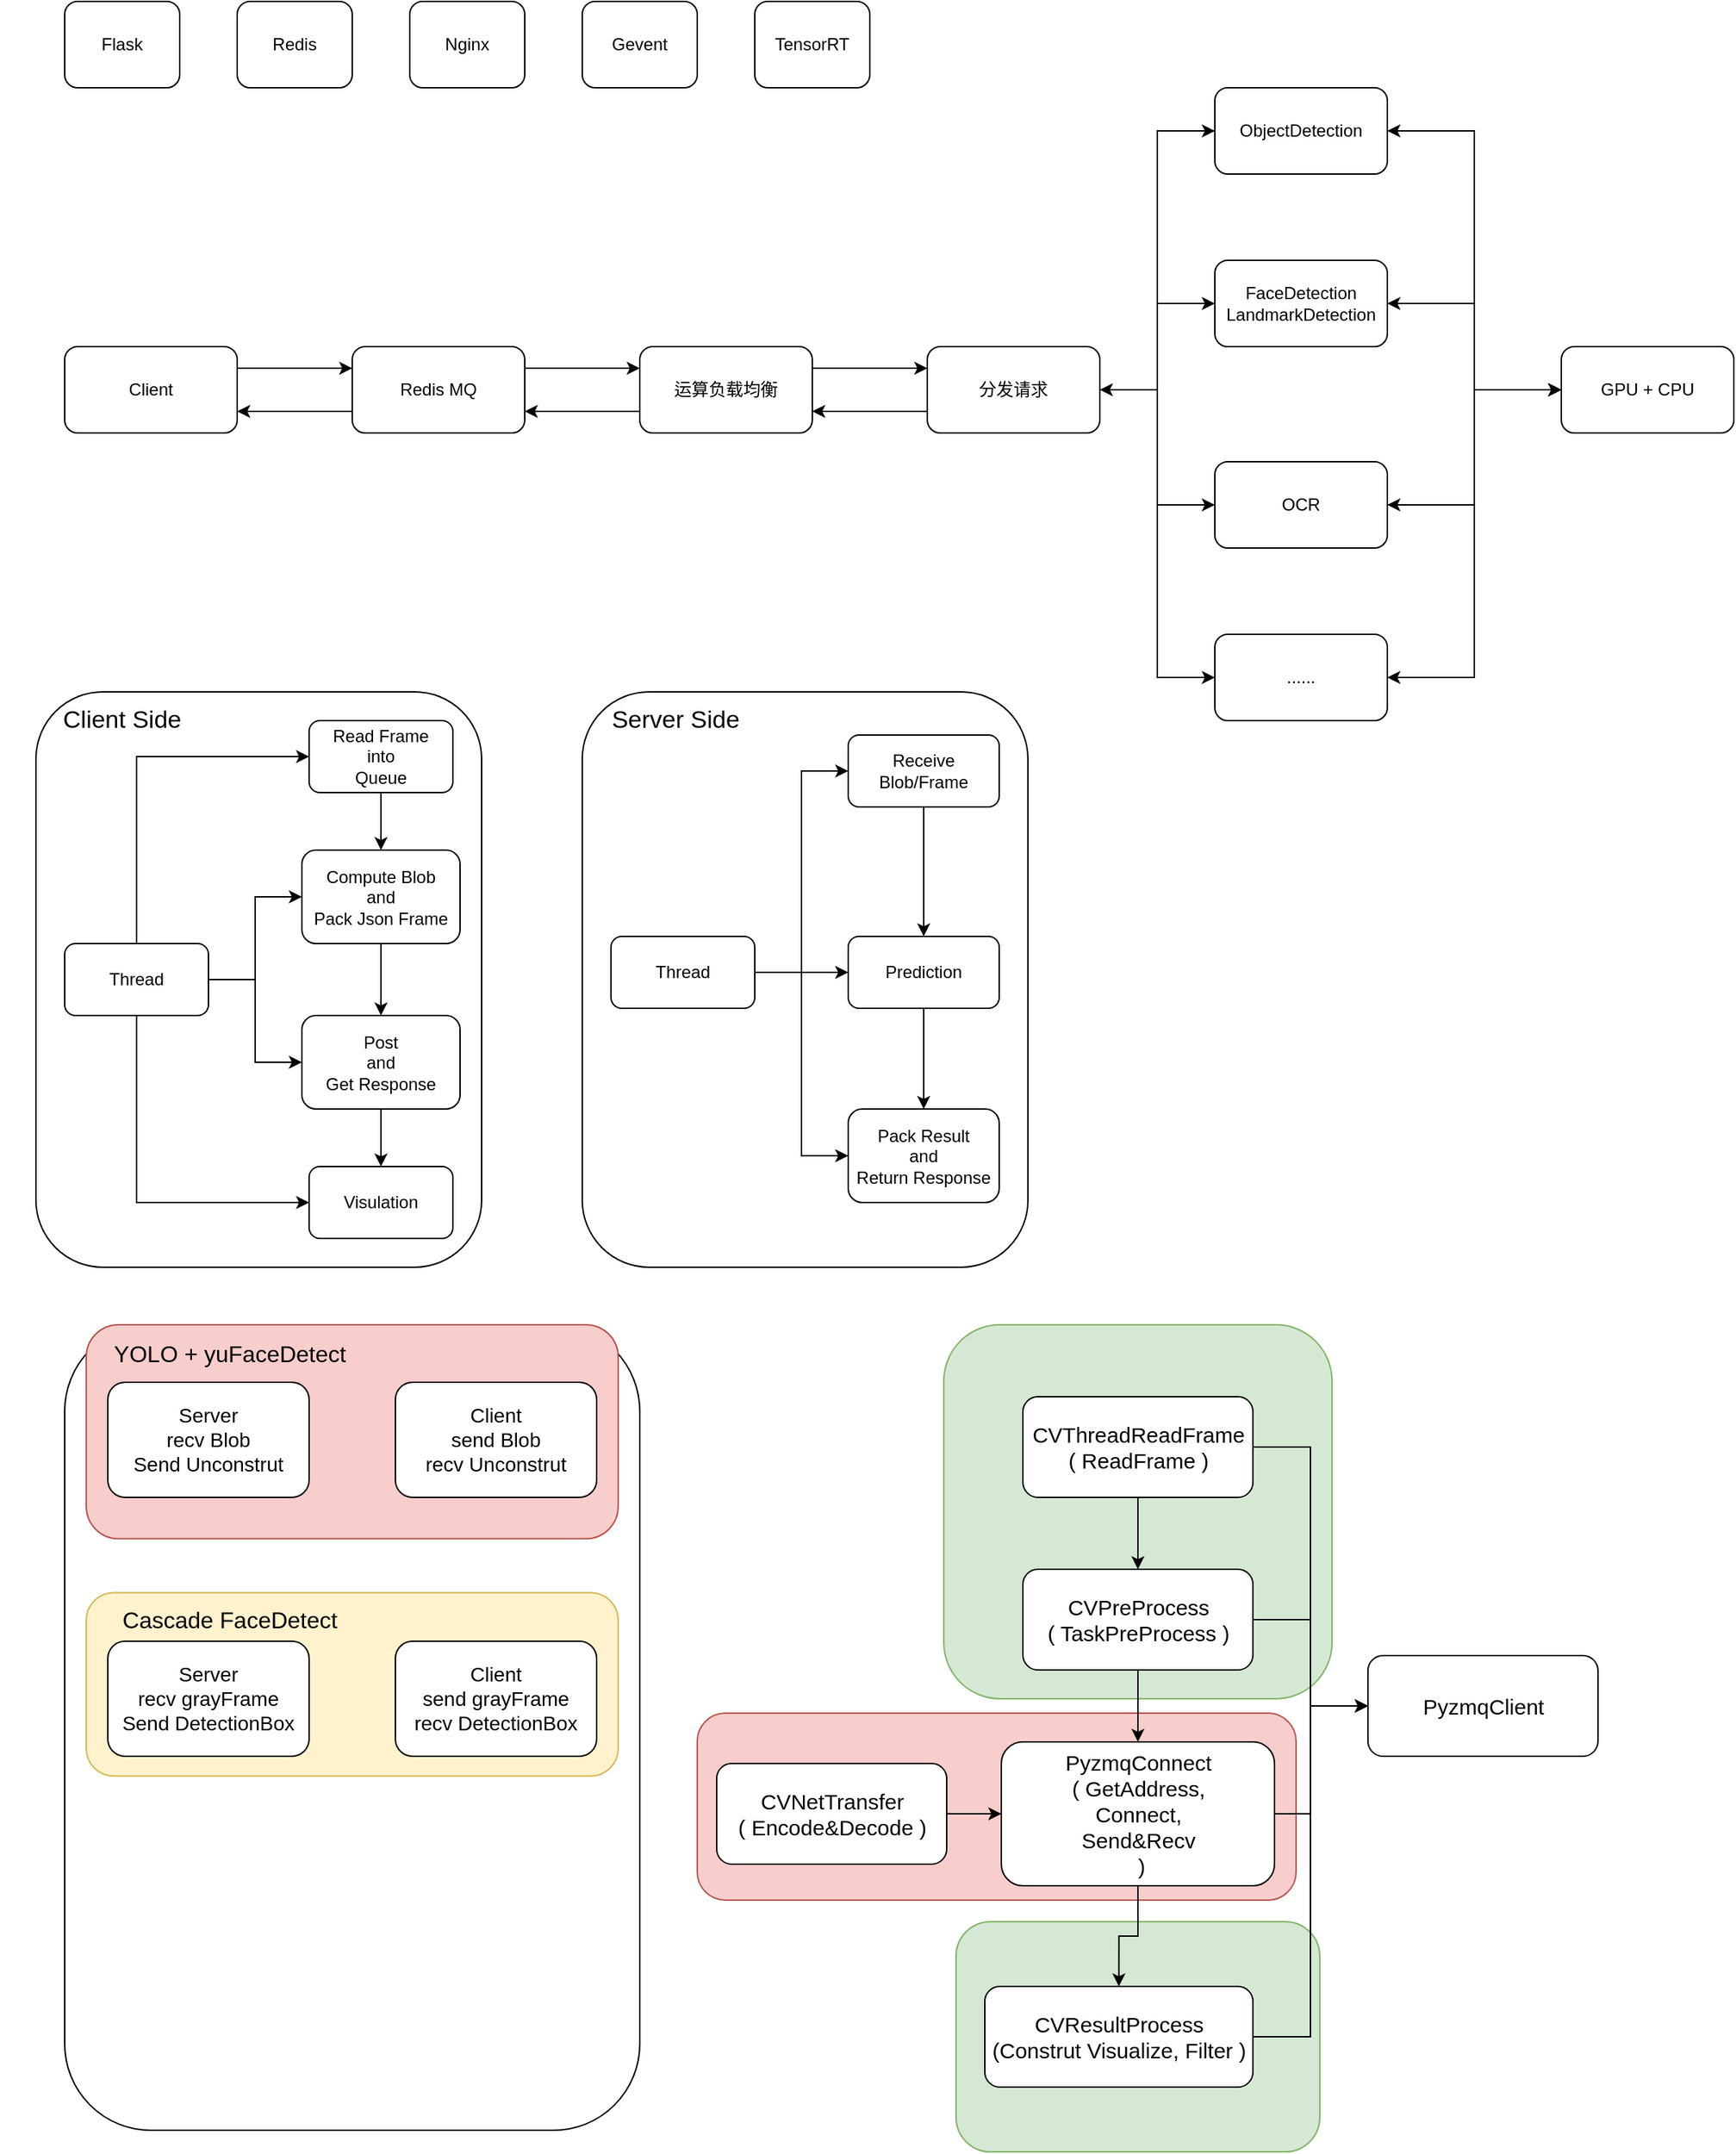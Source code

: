 <mxfile version="14.1.8" type="github">
  <diagram id="7dhG77_Q10vjQAKvfWMw" name="Page-1">
    <mxGraphModel dx="734" dy="479" grid="1" gridSize="10" guides="1" tooltips="1" connect="1" arrows="1" fold="1" page="1" pageScale="1" pageWidth="827" pageHeight="1169" math="0" shadow="0">
      <root>
        <mxCell id="0" />
        <mxCell id="1" parent="0" />
        <mxCell id="kNMitA74HekCaNC5wL4F-1" value="" style="rounded=1;whiteSpace=wrap;html=1;" parent="1" vertex="1">
          <mxGeometry x="80" y="960" width="400" height="560" as="geometry" />
        </mxCell>
        <mxCell id="MtR0q6EYVEY2UFpirdCm-37" value="" style="rounded=1;whiteSpace=wrap;html=1;fillColor=#fff2cc;strokeColor=#d6b656;" parent="1" vertex="1">
          <mxGeometry x="95" y="1146.25" width="370" height="127.5" as="geometry" />
        </mxCell>
        <mxCell id="MtR0q6EYVEY2UFpirdCm-36" value="" style="rounded=1;whiteSpace=wrap;html=1;fillColor=#f8cecc;strokeColor=#b85450;" parent="1" vertex="1">
          <mxGeometry x="95" y="960" width="370" height="148.75" as="geometry" />
        </mxCell>
        <mxCell id="MtR0q6EYVEY2UFpirdCm-35" value="" style="rounded=1;whiteSpace=wrap;html=1;fillColor=#f8cecc;strokeColor=#b85450;" parent="1" vertex="1">
          <mxGeometry x="320" y="1000" width="120" height="60" as="geometry" />
        </mxCell>
        <mxCell id="MtR0q6EYVEY2UFpirdCm-31" value="" style="rounded=1;whiteSpace=wrap;html=1;fillColor=#f8cecc;strokeColor=#b85450;" parent="1" vertex="1">
          <mxGeometry x="520" y="1230" width="416.5" height="130" as="geometry" />
        </mxCell>
        <mxCell id="MtR0q6EYVEY2UFpirdCm-30" value="" style="rounded=1;whiteSpace=wrap;html=1;fillColor=#d5e8d4;strokeColor=#82b366;" parent="1" vertex="1">
          <mxGeometry x="700" y="1375" width="253" height="160" as="geometry" />
        </mxCell>
        <mxCell id="WyiyPVkX2-RSNoQSLLox-2" style="edgeStyle=orthogonalEdgeStyle;rounded=0;orthogonalLoop=1;jettySize=auto;html=1;exitX=1;exitY=0.25;exitDx=0;exitDy=0;entryX=0;entryY=0.25;entryDx=0;entryDy=0;" parent="1" source="9NKGEl0jnILZwDAVQmjc-1" target="9NKGEl0jnILZwDAVQmjc-3" edge="1">
          <mxGeometry relative="1" as="geometry" />
        </mxCell>
        <mxCell id="9NKGEl0jnILZwDAVQmjc-1" value="Client" style="rounded=1;whiteSpace=wrap;html=1;" parent="1" vertex="1">
          <mxGeometry x="80" y="280" width="120" height="60" as="geometry" />
        </mxCell>
        <mxCell id="i9eNnEVXPlJ7ctMdqRhR-3" style="edgeStyle=orthogonalEdgeStyle;rounded=0;orthogonalLoop=1;jettySize=auto;html=1;exitX=0;exitY=0.75;exitDx=0;exitDy=0;entryX=1;entryY=0.75;entryDx=0;entryDy=0;" parent="1" source="9NKGEl0jnILZwDAVQmjc-3" target="9NKGEl0jnILZwDAVQmjc-1" edge="1">
          <mxGeometry relative="1" as="geometry" />
        </mxCell>
        <mxCell id="i9eNnEVXPlJ7ctMdqRhR-4" style="edgeStyle=orthogonalEdgeStyle;rounded=0;orthogonalLoop=1;jettySize=auto;html=1;exitX=1;exitY=0.25;exitDx=0;exitDy=0;entryX=0;entryY=0.25;entryDx=0;entryDy=0;" parent="1" source="9NKGEl0jnILZwDAVQmjc-3" target="i9eNnEVXPlJ7ctMdqRhR-1" edge="1">
          <mxGeometry relative="1" as="geometry" />
        </mxCell>
        <mxCell id="9NKGEl0jnILZwDAVQmjc-3" value="Redis MQ" style="rounded=1;whiteSpace=wrap;html=1;" parent="1" vertex="1">
          <mxGeometry x="280" y="280" width="120" height="60" as="geometry" />
        </mxCell>
        <mxCell id="i9eNnEVXPlJ7ctMdqRhR-5" style="edgeStyle=orthogonalEdgeStyle;rounded=0;orthogonalLoop=1;jettySize=auto;html=1;exitX=0;exitY=0.75;exitDx=0;exitDy=0;entryX=1;entryY=0.75;entryDx=0;entryDy=0;" parent="1" source="i9eNnEVXPlJ7ctMdqRhR-1" target="9NKGEl0jnILZwDAVQmjc-3" edge="1">
          <mxGeometry relative="1" as="geometry" />
        </mxCell>
        <mxCell id="Oo6SzhEoN0E3CcnQ-WtD-2" style="edgeStyle=orthogonalEdgeStyle;rounded=0;orthogonalLoop=1;jettySize=auto;html=1;exitX=1;exitY=0.25;exitDx=0;exitDy=0;entryX=0;entryY=0.25;entryDx=0;entryDy=0;" parent="1" source="i9eNnEVXPlJ7ctMdqRhR-1" target="Oo6SzhEoN0E3CcnQ-WtD-1" edge="1">
          <mxGeometry relative="1" as="geometry" />
        </mxCell>
        <mxCell id="i9eNnEVXPlJ7ctMdqRhR-1" value="运算负载均衡" style="rounded=1;whiteSpace=wrap;html=1;" parent="1" vertex="1">
          <mxGeometry x="480" y="280" width="120" height="60" as="geometry" />
        </mxCell>
        <mxCell id="Oo6SzhEoN0E3CcnQ-WtD-21" style="edgeStyle=orthogonalEdgeStyle;rounded=0;orthogonalLoop=1;jettySize=auto;html=1;entryX=1;entryY=0.5;entryDx=0;entryDy=0;" parent="1" source="i9eNnEVXPlJ7ctMdqRhR-6" target="Oo6SzhEoN0E3CcnQ-WtD-4" edge="1">
          <mxGeometry relative="1" as="geometry" />
        </mxCell>
        <mxCell id="Oo6SzhEoN0E3CcnQ-WtD-22" style="edgeStyle=orthogonalEdgeStyle;rounded=0;orthogonalLoop=1;jettySize=auto;html=1;entryX=1;entryY=0.5;entryDx=0;entryDy=0;" parent="1" source="i9eNnEVXPlJ7ctMdqRhR-6" target="Oo6SzhEoN0E3CcnQ-WtD-5" edge="1">
          <mxGeometry relative="1" as="geometry" />
        </mxCell>
        <mxCell id="Oo6SzhEoN0E3CcnQ-WtD-23" style="edgeStyle=orthogonalEdgeStyle;rounded=0;orthogonalLoop=1;jettySize=auto;html=1;entryX=1;entryY=0.5;entryDx=0;entryDy=0;" parent="1" source="i9eNnEVXPlJ7ctMdqRhR-6" target="Oo6SzhEoN0E3CcnQ-WtD-6" edge="1">
          <mxGeometry relative="1" as="geometry" />
        </mxCell>
        <mxCell id="Oo6SzhEoN0E3CcnQ-WtD-24" style="edgeStyle=orthogonalEdgeStyle;rounded=0;orthogonalLoop=1;jettySize=auto;html=1;entryX=1;entryY=0.5;entryDx=0;entryDy=0;" parent="1" source="i9eNnEVXPlJ7ctMdqRhR-6" target="Oo6SzhEoN0E3CcnQ-WtD-7" edge="1">
          <mxGeometry relative="1" as="geometry" />
        </mxCell>
        <mxCell id="i9eNnEVXPlJ7ctMdqRhR-6" value="GPU + CPU" style="rounded=1;whiteSpace=wrap;html=1;" parent="1" vertex="1">
          <mxGeometry x="1121" y="280" width="120" height="60" as="geometry" />
        </mxCell>
        <mxCell id="1QFQKJrHIQteWZRxJTOW-2" value="Flask" style="rounded=1;whiteSpace=wrap;html=1;" parent="1" vertex="1">
          <mxGeometry x="80" y="40" width="80" height="60" as="geometry" />
        </mxCell>
        <mxCell id="1QFQKJrHIQteWZRxJTOW-7" value="Redis" style="rounded=1;whiteSpace=wrap;html=1;" parent="1" vertex="1">
          <mxGeometry x="200" y="40" width="80" height="60" as="geometry" />
        </mxCell>
        <mxCell id="1QFQKJrHIQteWZRxJTOW-8" value="Nginx" style="rounded=1;whiteSpace=wrap;html=1;" parent="1" vertex="1">
          <mxGeometry x="320" y="40" width="80" height="60" as="geometry" />
        </mxCell>
        <mxCell id="1QFQKJrHIQteWZRxJTOW-9" value="Gevent" style="rounded=1;whiteSpace=wrap;html=1;" parent="1" vertex="1">
          <mxGeometry x="440" y="40" width="80" height="60" as="geometry" />
        </mxCell>
        <mxCell id="Oo6SzhEoN0E3CcnQ-WtD-3" style="edgeStyle=orthogonalEdgeStyle;rounded=0;orthogonalLoop=1;jettySize=auto;html=1;exitX=0;exitY=0.75;exitDx=0;exitDy=0;entryX=1;entryY=0.75;entryDx=0;entryDy=0;" parent="1" source="Oo6SzhEoN0E3CcnQ-WtD-1" target="i9eNnEVXPlJ7ctMdqRhR-1" edge="1">
          <mxGeometry relative="1" as="geometry" />
        </mxCell>
        <mxCell id="Oo6SzhEoN0E3CcnQ-WtD-16" style="edgeStyle=orthogonalEdgeStyle;rounded=0;orthogonalLoop=1;jettySize=auto;html=1;entryX=0;entryY=0.5;entryDx=0;entryDy=0;" parent="1" source="Oo6SzhEoN0E3CcnQ-WtD-1" target="Oo6SzhEoN0E3CcnQ-WtD-4" edge="1">
          <mxGeometry relative="1" as="geometry" />
        </mxCell>
        <mxCell id="Oo6SzhEoN0E3CcnQ-WtD-17" style="edgeStyle=orthogonalEdgeStyle;rounded=0;orthogonalLoop=1;jettySize=auto;html=1;entryX=0;entryY=0.5;entryDx=0;entryDy=0;" parent="1" source="Oo6SzhEoN0E3CcnQ-WtD-1" target="Oo6SzhEoN0E3CcnQ-WtD-5" edge="1">
          <mxGeometry relative="1" as="geometry" />
        </mxCell>
        <mxCell id="Oo6SzhEoN0E3CcnQ-WtD-18" style="edgeStyle=orthogonalEdgeStyle;rounded=0;orthogonalLoop=1;jettySize=auto;html=1;entryX=0;entryY=0.5;entryDx=0;entryDy=0;" parent="1" source="Oo6SzhEoN0E3CcnQ-WtD-1" target="Oo6SzhEoN0E3CcnQ-WtD-6" edge="1">
          <mxGeometry relative="1" as="geometry" />
        </mxCell>
        <mxCell id="Oo6SzhEoN0E3CcnQ-WtD-19" style="edgeStyle=orthogonalEdgeStyle;rounded=0;orthogonalLoop=1;jettySize=auto;html=1;entryX=0;entryY=0.5;entryDx=0;entryDy=0;" parent="1" source="Oo6SzhEoN0E3CcnQ-WtD-1" target="Oo6SzhEoN0E3CcnQ-WtD-7" edge="1">
          <mxGeometry relative="1" as="geometry" />
        </mxCell>
        <mxCell id="Oo6SzhEoN0E3CcnQ-WtD-1" value="分发请求" style="rounded=1;whiteSpace=wrap;html=1;" parent="1" vertex="1">
          <mxGeometry x="680" y="280" width="120" height="60" as="geometry" />
        </mxCell>
        <mxCell id="Oo6SzhEoN0E3CcnQ-WtD-12" style="edgeStyle=orthogonalEdgeStyle;rounded=0;orthogonalLoop=1;jettySize=auto;html=1;entryX=0;entryY=0.5;entryDx=0;entryDy=0;" parent="1" source="Oo6SzhEoN0E3CcnQ-WtD-4" target="i9eNnEVXPlJ7ctMdqRhR-6" edge="1">
          <mxGeometry relative="1" as="geometry" />
        </mxCell>
        <mxCell id="Oo6SzhEoN0E3CcnQ-WtD-20" style="edgeStyle=orthogonalEdgeStyle;rounded=0;orthogonalLoop=1;jettySize=auto;html=1;entryX=1;entryY=0.5;entryDx=0;entryDy=0;" parent="1" source="Oo6SzhEoN0E3CcnQ-WtD-4" target="Oo6SzhEoN0E3CcnQ-WtD-1" edge="1">
          <mxGeometry relative="1" as="geometry" />
        </mxCell>
        <mxCell id="Oo6SzhEoN0E3CcnQ-WtD-4" value="ObjectDetection" style="rounded=1;whiteSpace=wrap;html=1;" parent="1" vertex="1">
          <mxGeometry x="880" y="100" width="120" height="60" as="geometry" />
        </mxCell>
        <mxCell id="Oo6SzhEoN0E3CcnQ-WtD-13" style="edgeStyle=orthogonalEdgeStyle;rounded=0;orthogonalLoop=1;jettySize=auto;html=1;" parent="1" source="Oo6SzhEoN0E3CcnQ-WtD-5" target="i9eNnEVXPlJ7ctMdqRhR-6" edge="1">
          <mxGeometry relative="1" as="geometry" />
        </mxCell>
        <mxCell id="Oo6SzhEoN0E3CcnQ-WtD-5" value="FaceDetection&lt;br&gt;LandmarkDetection" style="rounded=1;whiteSpace=wrap;html=1;" parent="1" vertex="1">
          <mxGeometry x="880" y="220" width="120" height="60" as="geometry" />
        </mxCell>
        <mxCell id="Oo6SzhEoN0E3CcnQ-WtD-14" style="edgeStyle=orthogonalEdgeStyle;rounded=0;orthogonalLoop=1;jettySize=auto;html=1;entryX=0;entryY=0.5;entryDx=0;entryDy=0;" parent="1" source="Oo6SzhEoN0E3CcnQ-WtD-6" target="i9eNnEVXPlJ7ctMdqRhR-6" edge="1">
          <mxGeometry relative="1" as="geometry" />
        </mxCell>
        <mxCell id="Oo6SzhEoN0E3CcnQ-WtD-6" value="OCR" style="rounded=1;whiteSpace=wrap;html=1;" parent="1" vertex="1">
          <mxGeometry x="880" y="360" width="120" height="60" as="geometry" />
        </mxCell>
        <mxCell id="Oo6SzhEoN0E3CcnQ-WtD-15" style="edgeStyle=orthogonalEdgeStyle;rounded=0;orthogonalLoop=1;jettySize=auto;html=1;entryX=0;entryY=0.5;entryDx=0;entryDy=0;" parent="1" source="Oo6SzhEoN0E3CcnQ-WtD-7" target="i9eNnEVXPlJ7ctMdqRhR-6" edge="1">
          <mxGeometry relative="1" as="geometry" />
        </mxCell>
        <mxCell id="Oo6SzhEoN0E3CcnQ-WtD-7" value="......" style="rounded=1;whiteSpace=wrap;html=1;" parent="1" vertex="1">
          <mxGeometry x="880" y="480" width="120" height="60" as="geometry" />
        </mxCell>
        <mxCell id="Oo6SzhEoN0E3CcnQ-WtD-10" value="TensorRT" style="rounded=1;whiteSpace=wrap;html=1;" parent="1" vertex="1">
          <mxGeometry x="560" y="40" width="80" height="60" as="geometry" />
        </mxCell>
        <mxCell id="kNVmFIi3BoLwCQZXjS9n-1" value="" style="rounded=1;whiteSpace=wrap;html=1;" parent="1" vertex="1">
          <mxGeometry x="60" y="520" width="310" height="400" as="geometry" />
        </mxCell>
        <mxCell id="kNVmFIi3BoLwCQZXjS9n-4" value="&lt;font style=&quot;font-size: 17px&quot;&gt;Client Side&lt;br&gt;&lt;/font&gt;" style="text;html=1;strokeColor=none;fillColor=none;align=center;verticalAlign=middle;whiteSpace=wrap;rounded=0;" parent="1" vertex="1">
          <mxGeometry x="35" y="520" width="170" height="40" as="geometry" />
        </mxCell>
        <mxCell id="kNVmFIi3BoLwCQZXjS9n-15" style="edgeStyle=orthogonalEdgeStyle;rounded=0;orthogonalLoop=1;jettySize=auto;html=1;entryX=0;entryY=0.5;entryDx=0;entryDy=0;" parent="1" source="kNVmFIi3BoLwCQZXjS9n-6" target="kNVmFIi3BoLwCQZXjS9n-12" edge="1">
          <mxGeometry relative="1" as="geometry">
            <Array as="points">
              <mxPoint x="130" y="565" />
            </Array>
          </mxGeometry>
        </mxCell>
        <mxCell id="kNVmFIi3BoLwCQZXjS9n-23" style="edgeStyle=orthogonalEdgeStyle;rounded=0;orthogonalLoop=1;jettySize=auto;html=1;entryX=0;entryY=0.5;entryDx=0;entryDy=0;" parent="1" source="kNVmFIi3BoLwCQZXjS9n-6" target="kNVmFIi3BoLwCQZXjS9n-22" edge="1">
          <mxGeometry relative="1" as="geometry">
            <Array as="points">
              <mxPoint x="130" y="875" />
            </Array>
          </mxGeometry>
        </mxCell>
        <mxCell id="kNVmFIi3BoLwCQZXjS9n-26" style="edgeStyle=orthogonalEdgeStyle;rounded=0;orthogonalLoop=1;jettySize=auto;html=1;entryX=0;entryY=0.5;entryDx=0;entryDy=0;" parent="1" source="kNVmFIi3BoLwCQZXjS9n-6" target="kNVmFIi3BoLwCQZXjS9n-13" edge="1">
          <mxGeometry relative="1" as="geometry" />
        </mxCell>
        <mxCell id="kNVmFIi3BoLwCQZXjS9n-29" style="edgeStyle=orthogonalEdgeStyle;rounded=0;orthogonalLoop=1;jettySize=auto;html=1;entryX=0;entryY=0.5;entryDx=0;entryDy=0;" parent="1" source="kNVmFIi3BoLwCQZXjS9n-6" target="kNVmFIi3BoLwCQZXjS9n-28" edge="1">
          <mxGeometry relative="1" as="geometry" />
        </mxCell>
        <mxCell id="kNVmFIi3BoLwCQZXjS9n-6" value="Thread" style="rounded=1;whiteSpace=wrap;html=1;" parent="1" vertex="1">
          <mxGeometry x="80" y="695" width="100" height="50" as="geometry" />
        </mxCell>
        <mxCell id="kNVmFIi3BoLwCQZXjS9n-18" style="edgeStyle=orthogonalEdgeStyle;rounded=0;orthogonalLoop=1;jettySize=auto;html=1;entryX=0.5;entryY=0;entryDx=0;entryDy=0;" parent="1" source="kNVmFIi3BoLwCQZXjS9n-12" target="kNVmFIi3BoLwCQZXjS9n-13" edge="1">
          <mxGeometry relative="1" as="geometry" />
        </mxCell>
        <mxCell id="kNVmFIi3BoLwCQZXjS9n-12" value="Read Frame&lt;br&gt;into&lt;br&gt;Queue" style="rounded=1;whiteSpace=wrap;html=1;" parent="1" vertex="1">
          <mxGeometry x="250" y="540" width="100" height="50" as="geometry" />
        </mxCell>
        <mxCell id="kNVmFIi3BoLwCQZXjS9n-30" style="edgeStyle=orthogonalEdgeStyle;rounded=0;orthogonalLoop=1;jettySize=auto;html=1;entryX=0.5;entryY=0;entryDx=0;entryDy=0;" parent="1" source="kNVmFIi3BoLwCQZXjS9n-13" target="kNVmFIi3BoLwCQZXjS9n-28" edge="1">
          <mxGeometry relative="1" as="geometry" />
        </mxCell>
        <mxCell id="kNVmFIi3BoLwCQZXjS9n-13" value="Compute Blob&lt;br&gt;and&lt;br&gt;Pack Json Frame" style="rounded=1;whiteSpace=wrap;html=1;" parent="1" vertex="1">
          <mxGeometry x="245" y="630" width="110" height="65" as="geometry" />
        </mxCell>
        <mxCell id="kNVmFIi3BoLwCQZXjS9n-22" value="Visulation" style="rounded=1;whiteSpace=wrap;html=1;" parent="1" vertex="1">
          <mxGeometry x="250" y="850" width="100" height="50" as="geometry" />
        </mxCell>
        <mxCell id="kNVmFIi3BoLwCQZXjS9n-31" style="edgeStyle=orthogonalEdgeStyle;rounded=0;orthogonalLoop=1;jettySize=auto;html=1;entryX=0.5;entryY=0;entryDx=0;entryDy=0;" parent="1" source="kNVmFIi3BoLwCQZXjS9n-28" target="kNVmFIi3BoLwCQZXjS9n-22" edge="1">
          <mxGeometry relative="1" as="geometry" />
        </mxCell>
        <mxCell id="kNVmFIi3BoLwCQZXjS9n-28" value="Post&lt;br&gt;and&lt;br&gt;Get Response" style="rounded=1;whiteSpace=wrap;html=1;" parent="1" vertex="1">
          <mxGeometry x="245" y="745" width="110" height="65" as="geometry" />
        </mxCell>
        <mxCell id="kNVmFIi3BoLwCQZXjS9n-32" value="" style="rounded=1;whiteSpace=wrap;html=1;" parent="1" vertex="1">
          <mxGeometry x="440" y="520" width="310" height="400" as="geometry" />
        </mxCell>
        <mxCell id="kNVmFIi3BoLwCQZXjS9n-33" value="&lt;font style=&quot;font-size: 17px&quot;&gt;Server Side&lt;br&gt;&lt;/font&gt;" style="text;html=1;strokeColor=none;fillColor=none;align=center;verticalAlign=middle;whiteSpace=wrap;rounded=0;" parent="1" vertex="1">
          <mxGeometry x="450" y="520" width="110" height="40" as="geometry" />
        </mxCell>
        <mxCell id="kNVmFIi3BoLwCQZXjS9n-37" style="edgeStyle=orthogonalEdgeStyle;rounded=0;orthogonalLoop=1;jettySize=auto;html=1;entryX=0;entryY=0.5;entryDx=0;entryDy=0;" parent="1" source="kNVmFIi3BoLwCQZXjS9n-38" target="kNVmFIi3BoLwCQZXjS9n-45" edge="1">
          <mxGeometry relative="1" as="geometry" />
        </mxCell>
        <mxCell id="kNVmFIi3BoLwCQZXjS9n-46" style="edgeStyle=orthogonalEdgeStyle;rounded=0;orthogonalLoop=1;jettySize=auto;html=1;entryX=0;entryY=0.5;entryDx=0;entryDy=0;" parent="1" source="kNVmFIi3BoLwCQZXjS9n-38" target="kNVmFIi3BoLwCQZXjS9n-40" edge="1">
          <mxGeometry relative="1" as="geometry" />
        </mxCell>
        <mxCell id="kNVmFIi3BoLwCQZXjS9n-51" style="edgeStyle=orthogonalEdgeStyle;rounded=0;orthogonalLoop=1;jettySize=auto;html=1;entryX=0;entryY=0.5;entryDx=0;entryDy=0;" parent="1" source="kNVmFIi3BoLwCQZXjS9n-38" target="kNVmFIi3BoLwCQZXjS9n-47" edge="1">
          <mxGeometry relative="1" as="geometry" />
        </mxCell>
        <mxCell id="kNVmFIi3BoLwCQZXjS9n-38" value="Thread" style="rounded=1;whiteSpace=wrap;html=1;" parent="1" vertex="1">
          <mxGeometry x="460" y="690" width="100" height="50" as="geometry" />
        </mxCell>
        <mxCell id="kNVmFIi3BoLwCQZXjS9n-48" style="edgeStyle=orthogonalEdgeStyle;rounded=0;orthogonalLoop=1;jettySize=auto;html=1;entryX=0.5;entryY=0;entryDx=0;entryDy=0;" parent="1" source="kNVmFIi3BoLwCQZXjS9n-40" target="kNVmFIi3BoLwCQZXjS9n-47" edge="1">
          <mxGeometry relative="1" as="geometry" />
        </mxCell>
        <mxCell id="kNVmFIi3BoLwCQZXjS9n-40" value="Receive Blob/Frame" style="rounded=1;whiteSpace=wrap;html=1;" parent="1" vertex="1">
          <mxGeometry x="625" y="550" width="105" height="50" as="geometry" />
        </mxCell>
        <mxCell id="kNVmFIi3BoLwCQZXjS9n-45" value="Pack Result&lt;br&gt;and&lt;br&gt;Return Response" style="rounded=1;whiteSpace=wrap;html=1;" parent="1" vertex="1">
          <mxGeometry x="625" y="810" width="105" height="65" as="geometry" />
        </mxCell>
        <mxCell id="kNVmFIi3BoLwCQZXjS9n-50" style="edgeStyle=orthogonalEdgeStyle;rounded=0;orthogonalLoop=1;jettySize=auto;html=1;entryX=0.5;entryY=0;entryDx=0;entryDy=0;" parent="1" source="kNVmFIi3BoLwCQZXjS9n-47" target="kNVmFIi3BoLwCQZXjS9n-45" edge="1">
          <mxGeometry relative="1" as="geometry" />
        </mxCell>
        <mxCell id="kNVmFIi3BoLwCQZXjS9n-47" value="Prediction" style="rounded=1;whiteSpace=wrap;html=1;" parent="1" vertex="1">
          <mxGeometry x="625" y="690" width="105" height="50" as="geometry" />
        </mxCell>
        <mxCell id="MtR0q6EYVEY2UFpirdCm-1" value="" style="rounded=1;whiteSpace=wrap;html=1;fillColor=#d5e8d4;strokeColor=#82b366;" parent="1" vertex="1">
          <mxGeometry x="691.5" y="960" width="270" height="260" as="geometry" />
        </mxCell>
        <mxCell id="MtR0q6EYVEY2UFpirdCm-28" style="edgeStyle=orthogonalEdgeStyle;rounded=0;orthogonalLoop=1;jettySize=auto;html=1;" parent="1" source="MtR0q6EYVEY2UFpirdCm-4" target="MtR0q6EYVEY2UFpirdCm-17" edge="1">
          <mxGeometry relative="1" as="geometry" />
        </mxCell>
        <mxCell id="MtR0q6EYVEY2UFpirdCm-4" value="&lt;font style=&quot;font-size: 15px&quot;&gt;CVNetTransfer&lt;br&gt;( Encode&amp;amp;Decode )&lt;/font&gt;" style="rounded=1;whiteSpace=wrap;html=1;" parent="1" vertex="1">
          <mxGeometry x="533.5" y="1265" width="160" height="70" as="geometry" />
        </mxCell>
        <mxCell id="MtR0q6EYVEY2UFpirdCm-19" style="edgeStyle=orthogonalEdgeStyle;rounded=0;orthogonalLoop=1;jettySize=auto;html=1;entryX=0.5;entryY=0;entryDx=0;entryDy=0;" parent="1" source="MtR0q6EYVEY2UFpirdCm-7" target="MtR0q6EYVEY2UFpirdCm-9" edge="1">
          <mxGeometry relative="1" as="geometry" />
        </mxCell>
        <mxCell id="MtR0q6EYVEY2UFpirdCm-25" style="edgeStyle=orthogonalEdgeStyle;rounded=0;orthogonalLoop=1;jettySize=auto;html=1;entryX=0;entryY=0.5;entryDx=0;entryDy=0;" parent="1" source="MtR0q6EYVEY2UFpirdCm-7" target="MtR0q6EYVEY2UFpirdCm-10" edge="1">
          <mxGeometry relative="1" as="geometry" />
        </mxCell>
        <mxCell id="MtR0q6EYVEY2UFpirdCm-7" value="&lt;font style=&quot;font-size: 15px&quot;&gt;CVThreadReadFrame&lt;br&gt;( ReadFrame )&lt;/font&gt;" style="rounded=1;whiteSpace=wrap;html=1;" parent="1" vertex="1">
          <mxGeometry x="746.5" y="1010" width="160" height="70" as="geometry" />
        </mxCell>
        <mxCell id="MtR0q6EYVEY2UFpirdCm-26" style="edgeStyle=orthogonalEdgeStyle;rounded=0;orthogonalLoop=1;jettySize=auto;html=1;entryX=0;entryY=0.5;entryDx=0;entryDy=0;" parent="1" source="MtR0q6EYVEY2UFpirdCm-8" target="MtR0q6EYVEY2UFpirdCm-10" edge="1">
          <mxGeometry relative="1" as="geometry" />
        </mxCell>
        <mxCell id="MtR0q6EYVEY2UFpirdCm-8" value="&lt;font style=&quot;font-size: 15px&quot;&gt;CVResultProcess&lt;br&gt;(Construt Visualize, Filter )&lt;/font&gt;" style="rounded=1;whiteSpace=wrap;html=1;" parent="1" vertex="1">
          <mxGeometry x="720" y="1420" width="186.5" height="70" as="geometry" />
        </mxCell>
        <mxCell id="MtR0q6EYVEY2UFpirdCm-20" style="edgeStyle=orthogonalEdgeStyle;rounded=0;orthogonalLoop=1;jettySize=auto;html=1;entryX=0.5;entryY=0;entryDx=0;entryDy=0;" parent="1" source="MtR0q6EYVEY2UFpirdCm-9" target="MtR0q6EYVEY2UFpirdCm-17" edge="1">
          <mxGeometry relative="1" as="geometry" />
        </mxCell>
        <mxCell id="MtR0q6EYVEY2UFpirdCm-24" style="edgeStyle=orthogonalEdgeStyle;rounded=0;orthogonalLoop=1;jettySize=auto;html=1;" parent="1" source="MtR0q6EYVEY2UFpirdCm-9" target="MtR0q6EYVEY2UFpirdCm-10" edge="1">
          <mxGeometry relative="1" as="geometry" />
        </mxCell>
        <mxCell id="MtR0q6EYVEY2UFpirdCm-9" value="&lt;font style=&quot;font-size: 15px&quot;&gt;CVPreProcess&lt;br&gt;( TaskPreProcess )&lt;/font&gt;" style="rounded=1;whiteSpace=wrap;html=1;" parent="1" vertex="1">
          <mxGeometry x="746.5" y="1130" width="160" height="70" as="geometry" />
        </mxCell>
        <mxCell id="MtR0q6EYVEY2UFpirdCm-10" value="&lt;span style=&quot;font-size: 15px&quot;&gt;PyzmqClient&lt;br&gt;&lt;/span&gt;" style="rounded=1;whiteSpace=wrap;html=1;" parent="1" vertex="1">
          <mxGeometry x="986.5" y="1190" width="160" height="70" as="geometry" />
        </mxCell>
        <mxCell id="MtR0q6EYVEY2UFpirdCm-21" style="edgeStyle=orthogonalEdgeStyle;rounded=0;orthogonalLoop=1;jettySize=auto;html=1;entryX=0.5;entryY=0;entryDx=0;entryDy=0;" parent="1" source="MtR0q6EYVEY2UFpirdCm-17" target="MtR0q6EYVEY2UFpirdCm-8" edge="1">
          <mxGeometry relative="1" as="geometry" />
        </mxCell>
        <mxCell id="MtR0q6EYVEY2UFpirdCm-27" style="edgeStyle=orthogonalEdgeStyle;rounded=0;orthogonalLoop=1;jettySize=auto;html=1;entryX=0;entryY=0.5;entryDx=0;entryDy=0;" parent="1" source="MtR0q6EYVEY2UFpirdCm-17" target="MtR0q6EYVEY2UFpirdCm-10" edge="1">
          <mxGeometry relative="1" as="geometry">
            <Array as="points">
              <mxPoint x="946.5" y="1300" />
              <mxPoint x="946.5" y="1225" />
            </Array>
          </mxGeometry>
        </mxCell>
        <mxCell id="MtR0q6EYVEY2UFpirdCm-17" value="&lt;font style=&quot;font-size: 15px&quot;&gt;PyzmqConnect&lt;br&gt;( GetAddress, &lt;br&gt;Connect,&lt;br&gt;Send&amp;amp;Recv&lt;br&gt;&amp;nbsp;)&lt;/font&gt;" style="rounded=1;whiteSpace=wrap;html=1;" parent="1" vertex="1">
          <mxGeometry x="731.5" y="1250" width="190" height="100" as="geometry" />
        </mxCell>
        <mxCell id="MtR0q6EYVEY2UFpirdCm-32" value="&lt;font style=&quot;font-size: 14px&quot;&gt;Server&lt;br&gt;recv grayFrame&lt;br&gt;Send DetectionBox&lt;br&gt;&lt;/font&gt;" style="rounded=1;whiteSpace=wrap;html=1;" parent="1" vertex="1">
          <mxGeometry x="110" y="1180" width="140" height="80" as="geometry" />
        </mxCell>
        <mxCell id="MtR0q6EYVEY2UFpirdCm-34" value="&lt;font style=&quot;font-size: 14px&quot;&gt;Client&lt;br&gt;send grayFrame&lt;br&gt;recv DetectionBox&lt;br&gt;&lt;/font&gt;" style="rounded=1;whiteSpace=wrap;html=1;" parent="1" vertex="1">
          <mxGeometry x="310" y="1180" width="140" height="80" as="geometry" />
        </mxCell>
        <mxCell id="kNMitA74HekCaNC5wL4F-3" value="&lt;font style=&quot;font-size: 14px&quot;&gt;Client&lt;br&gt;send Blob&lt;br&gt;recv Unconstrut&lt;br&gt;&lt;/font&gt;" style="rounded=1;whiteSpace=wrap;html=1;" parent="1" vertex="1">
          <mxGeometry x="310" y="1000" width="140" height="80" as="geometry" />
        </mxCell>
        <mxCell id="kNMitA74HekCaNC5wL4F-4" value="&lt;font style=&quot;font-size: 14px&quot;&gt;Server&lt;br&gt;recv Blob&lt;br&gt;Send Unconstrut&lt;br&gt;&lt;/font&gt;" style="rounded=1;whiteSpace=wrap;html=1;" parent="1" vertex="1">
          <mxGeometry x="110" y="1000" width="140" height="80" as="geometry" />
        </mxCell>
        <mxCell id="MtR0q6EYVEY2UFpirdCm-38" value="&lt;font style=&quot;font-size: 16px&quot;&gt;YOLO + yuFaceDetect&lt;/font&gt;" style="text;html=1;strokeColor=none;fillColor=none;align=center;verticalAlign=middle;whiteSpace=wrap;rounded=0;" parent="1" vertex="1">
          <mxGeometry x="110" y="970" width="170" height="20" as="geometry" />
        </mxCell>
        <mxCell id="MtR0q6EYVEY2UFpirdCm-39" value="&lt;font style=&quot;font-size: 16px&quot;&gt;Cascade FaceDetect&lt;/font&gt;" style="text;html=1;strokeColor=none;fillColor=none;align=center;verticalAlign=middle;whiteSpace=wrap;rounded=0;" parent="1" vertex="1">
          <mxGeometry x="110" y="1155" width="170" height="20" as="geometry" />
        </mxCell>
      </root>
    </mxGraphModel>
  </diagram>
</mxfile>
